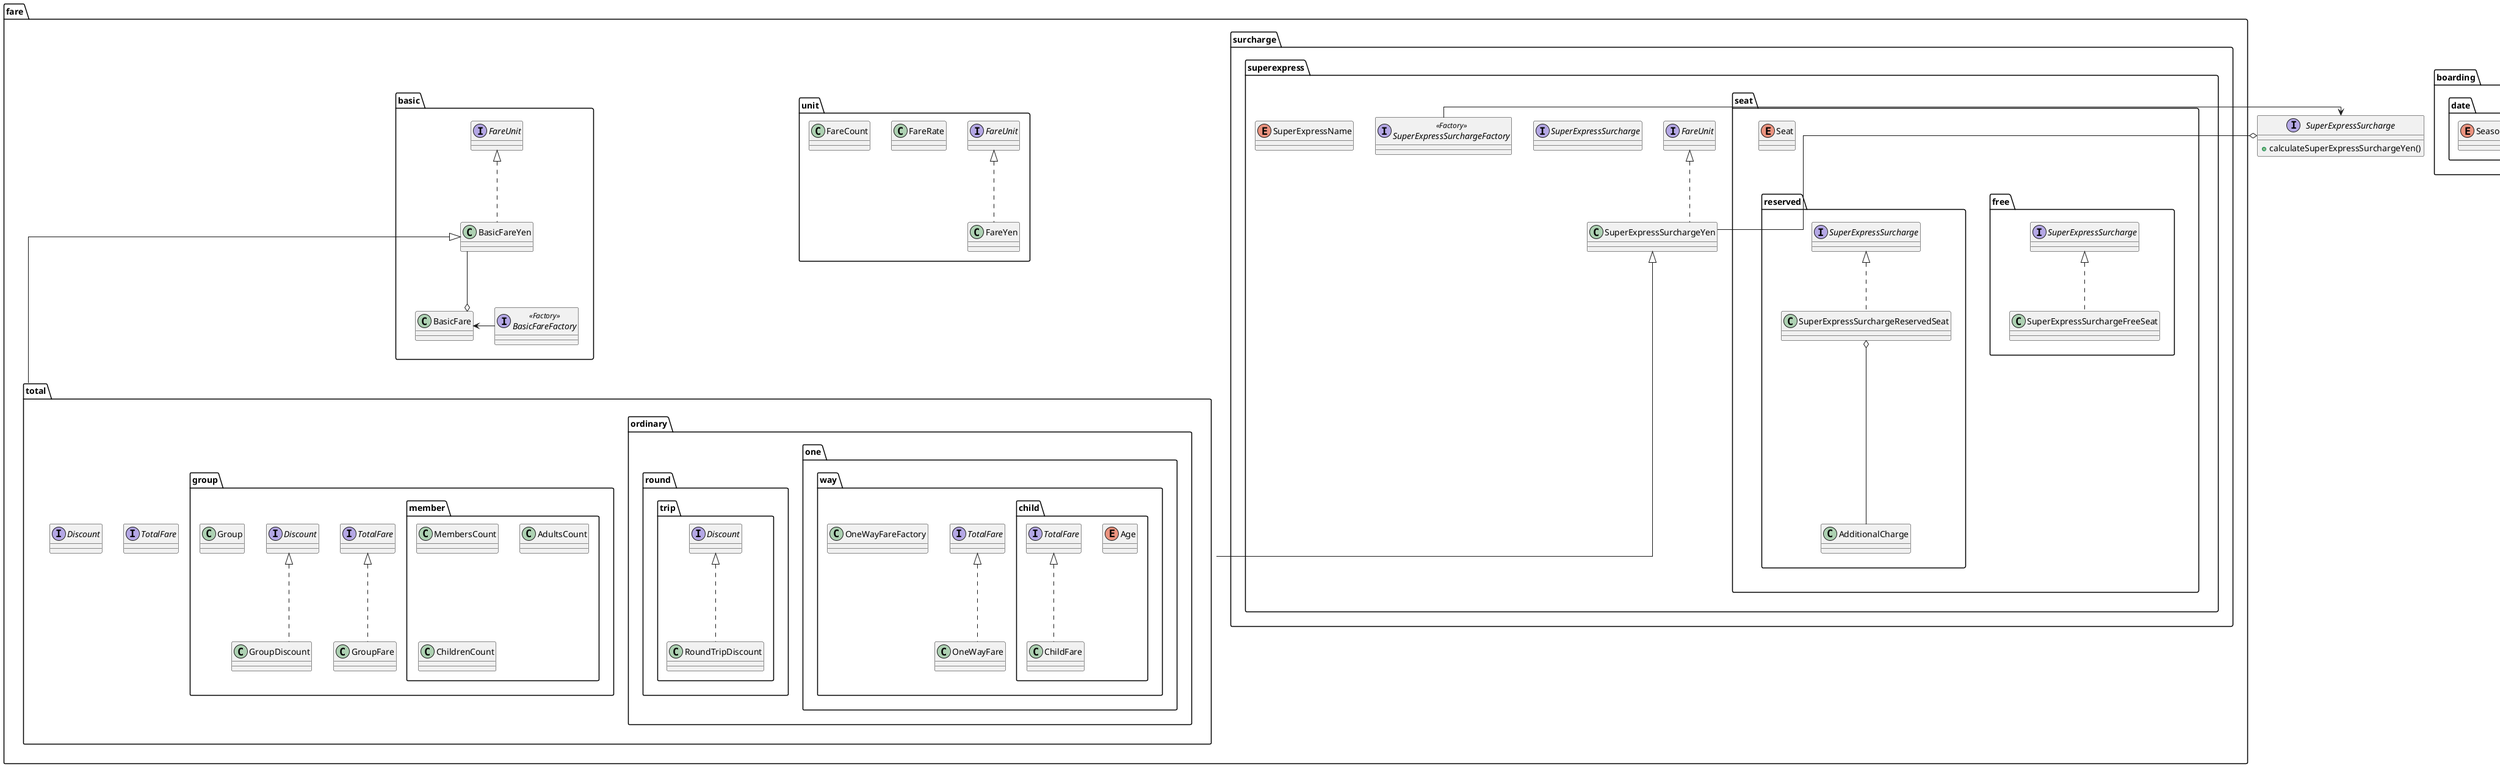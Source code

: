 @startuml
skinparam linetype ortho
'left to right direction


package fare {

    package unit {
        interface FareUnit

        class FareYen implements FareUnit
        class FareRate
        class FareCount
    }


    package basic {
        class BasicFare
        class BasicFareYen implements FareUnit

        interface BasicFareFactory <<Factory>>
    }

    package surcharge.superexpress {
        interface SuperExpressSurcharge
        class SuperExpressSurchargeYen implements FareUnit
        interface SuperExpressSurchargeFactory <<Factory>>
        enum SuperExpressName

        package seat {
            enum Seat

            package reserved {
                class SuperExpressSurchargeReservedSeat implements SuperExpressSurcharge
                class AdditionalCharge
            }

            package free {
                class SuperExpressSurchargeFreeSeat implements SuperExpressSurcharge
            }
        }
    }

    package total {
        interface TotalFare


        interface Discount

        package ordinary {

            package one.way {
                class OneWayFare implements TotalFare
                class OneWayFareFactory
                package child {
                    enum Age
                    class ChildFare implements TotalFare
                }
            }
            package round.trip {
                class RoundTripDiscount implements Discount
            }
        }

        package group {
            class GroupFare implements TotalFare
            class GroupDiscount implements Discount
            class Group
            package member {
                class MembersCount
                class AdultsCount
                class ChildrenCount
            }
        }



    }


}


package boarding {
    package section {
        class BoardingSection
    
        enum Station
        class OperatingKilometer
    }

    package date {
        class BoardingDate
        enum Season
    }
}


BasicFareYen --o BasicFare
SuperExpressSurchargeYen --o SuperExpressSurcharge

BasicFareYen <|--- total
SuperExpressSurchargeYen <|--- total


BasicFare <- BasicFareFactory
SuperExpressSurcharge <- SuperExpressSurchargeFactory
SuperExpressSurchargeReservedSeat o-- AdditionalCharge



/'レイアウト'/

Station -[hidden] OperatingKilometer

SuperExpressSurcharge -[hidden]- seat
Seat -[hidden]- reserved
free -[hidden] reserved

basic -[hidden] surcharge.superexpress


/' レイアウト終 '/


enum Station {
    - operationKilometer
}

class BoardingSection {
    + calculateOperatingKilometer()
}

class BoardingDate {
    + getSeason()
}

interface FareUnit {
    + plus(fareYen)
    + minus(fareYen)
    + times(fareReta)
    + times(fareCount)
}


class FareYen {
    - value
}

class FareRate {
    - value
}


class BasicFareYen {
    - fareYen
}

class BasicFare {
    + getBasicFare()
}

class SuperExpressSurchargeYen {
    - fareYen
}

interface SuperExpressSurcharge {
    + calculateSuperExpressSurchargeYen()
}



enum SuperExpressName {
    + hasAdditionalCharge()
}





interface TotalFare {
    + getBasicFare()
    + getSuperExpressSurcharge()
    + {default} sumFareYen()
}

class OneWayFare {
    - basicFareYen
    - superExpressSurchargeYen
}

class OneWayFareFactory {
    - basicFareFactory
    - superExpressSurchargeFactory
}

class ChildFare {
    - oneWayFare
}


interface SuperExpressSurcharge {

}





interface Discount {
    + isAvailable()
    + discountBasicFareYen()
    + discountSuperExpressSurchargeYen()
}


class RoundTripDiscount {
    - oneWayOperatingKilometer
}


class GroupDiscount {
    - group
    - BoardingDate
}

class Group {
    - adultsCount
    - childrenCount
}

class AdultsCount {
    - membersCount
}

class ChildrenCount {
    - membersCount
}

class MembersCount {
    - FareCount
}

@enduml